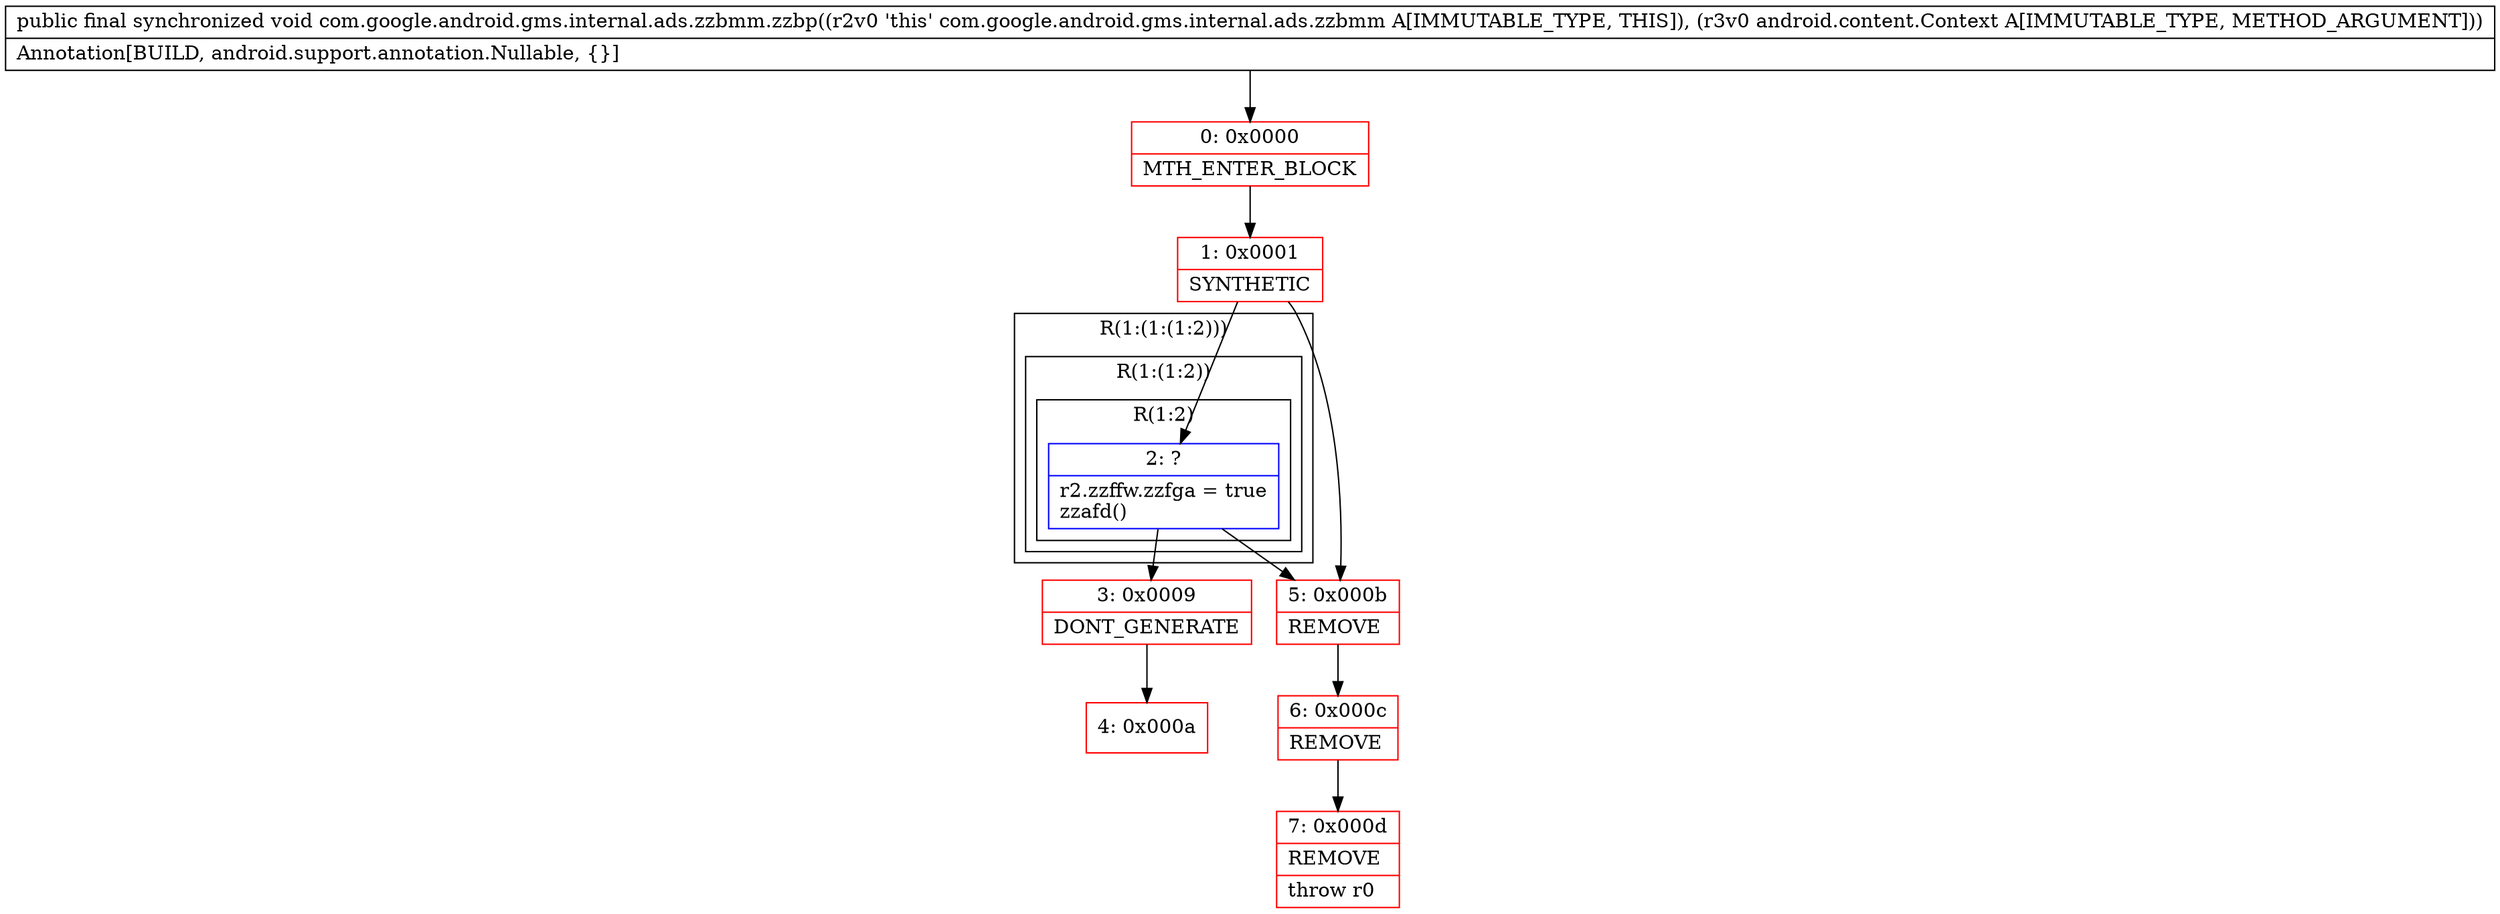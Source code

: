 digraph "CFG forcom.google.android.gms.internal.ads.zzbmm.zzbp(Landroid\/content\/Context;)V" {
subgraph cluster_Region_1004312796 {
label = "R(1:(1:(1:2)))";
node [shape=record,color=blue];
subgraph cluster_Region_1509451185 {
label = "R(1:(1:2))";
node [shape=record,color=blue];
subgraph cluster_Region_219628350 {
label = "R(1:2)";
node [shape=record,color=blue];
Node_2 [shape=record,label="{2\:\ ?|r2.zzffw.zzfga = true\lzzafd()\l}"];
}
}
}
Node_0 [shape=record,color=red,label="{0\:\ 0x0000|MTH_ENTER_BLOCK\l}"];
Node_1 [shape=record,color=red,label="{1\:\ 0x0001|SYNTHETIC\l}"];
Node_3 [shape=record,color=red,label="{3\:\ 0x0009|DONT_GENERATE\l}"];
Node_4 [shape=record,color=red,label="{4\:\ 0x000a}"];
Node_5 [shape=record,color=red,label="{5\:\ 0x000b|REMOVE\l}"];
Node_6 [shape=record,color=red,label="{6\:\ 0x000c|REMOVE\l}"];
Node_7 [shape=record,color=red,label="{7\:\ 0x000d|REMOVE\l|throw r0\l}"];
MethodNode[shape=record,label="{public final synchronized void com.google.android.gms.internal.ads.zzbmm.zzbp((r2v0 'this' com.google.android.gms.internal.ads.zzbmm A[IMMUTABLE_TYPE, THIS]), (r3v0 android.content.Context A[IMMUTABLE_TYPE, METHOD_ARGUMENT]))  | Annotation[BUILD, android.support.annotation.Nullable, \{\}]\l}"];
MethodNode -> Node_0;
Node_2 -> Node_3;
Node_2 -> Node_5;
Node_0 -> Node_1;
Node_1 -> Node_2;
Node_1 -> Node_5;
Node_3 -> Node_4;
Node_5 -> Node_6;
Node_6 -> Node_7;
}

